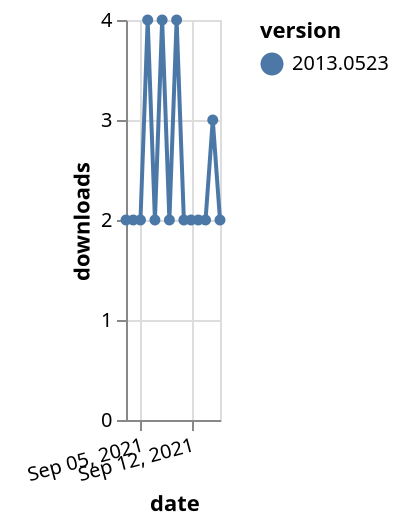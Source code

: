 {"$schema": "https://vega.github.io/schema/vega-lite/v5.json", "description": "A simple bar chart with embedded data.", "data": {"values": [{"date": "2021-09-03", "total": 4322, "delta": 2, "version": "2013.0523"}, {"date": "2021-09-04", "total": 4324, "delta": 2, "version": "2013.0523"}, {"date": "2021-09-05", "total": 4326, "delta": 2, "version": "2013.0523"}, {"date": "2021-09-06", "total": 4330, "delta": 4, "version": "2013.0523"}, {"date": "2021-09-07", "total": 4332, "delta": 2, "version": "2013.0523"}, {"date": "2021-09-08", "total": 4336, "delta": 4, "version": "2013.0523"}, {"date": "2021-09-09", "total": 4338, "delta": 2, "version": "2013.0523"}, {"date": "2021-09-10", "total": 4342, "delta": 4, "version": "2013.0523"}, {"date": "2021-09-11", "total": 4344, "delta": 2, "version": "2013.0523"}, {"date": "2021-09-12", "total": 4346, "delta": 2, "version": "2013.0523"}, {"date": "2021-09-13", "total": 4348, "delta": 2, "version": "2013.0523"}, {"date": "2021-09-14", "total": 4350, "delta": 2, "version": "2013.0523"}, {"date": "2021-09-15", "total": 4353, "delta": 3, "version": "2013.0523"}, {"date": "2021-09-16", "total": 4355, "delta": 2, "version": "2013.0523"}]}, "width": "container", "mark": {"type": "line", "point": {"filled": true}}, "encoding": {"x": {"field": "date", "type": "temporal", "timeUnit": "yearmonthdate", "title": "date", "axis": {"labelAngle": -15}}, "y": {"field": "delta", "type": "quantitative", "title": "downloads"}, "color": {"field": "version", "type": "nominal"}, "tooltip": {"field": "delta"}}}